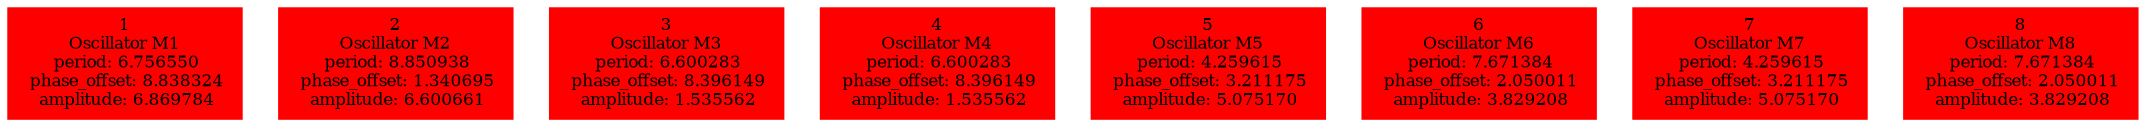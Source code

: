  digraph g{ forcelabels=true;
1 [label=<1<BR />Oscillator M1<BR /> period: 6.756550<BR /> phase_offset: 8.838324<BR /> amplitude: 6.869784>, shape=box,color=red,style=filled,fontsize=8];2 [label=<2<BR />Oscillator M2<BR /> period: 8.850938<BR /> phase_offset: 1.340695<BR /> amplitude: 6.600661>, shape=box,color=red,style=filled,fontsize=8];3 [label=<3<BR />Oscillator M3<BR /> period: 6.600283<BR /> phase_offset: 8.396149<BR /> amplitude: 1.535562>, shape=box,color=red,style=filled,fontsize=8];4 [label=<4<BR />Oscillator M4<BR /> period: 6.600283<BR /> phase_offset: 8.396149<BR /> amplitude: 1.535562>, shape=box,color=red,style=filled,fontsize=8];5 [label=<5<BR />Oscillator M5<BR /> period: 4.259615<BR /> phase_offset: 3.211175<BR /> amplitude: 5.075170>, shape=box,color=red,style=filled,fontsize=8];6 [label=<6<BR />Oscillator M6<BR /> period: 7.671384<BR /> phase_offset: 2.050011<BR /> amplitude: 3.829208>, shape=box,color=red,style=filled,fontsize=8];7 [label=<7<BR />Oscillator M7<BR /> period: 4.259615<BR /> phase_offset: 3.211175<BR /> amplitude: 5.075170>, shape=box,color=red,style=filled,fontsize=8];8 [label=<8<BR />Oscillator M8<BR /> period: 7.671384<BR /> phase_offset: 2.050011<BR /> amplitude: 3.829208>, shape=box,color=red,style=filled,fontsize=8]; }
